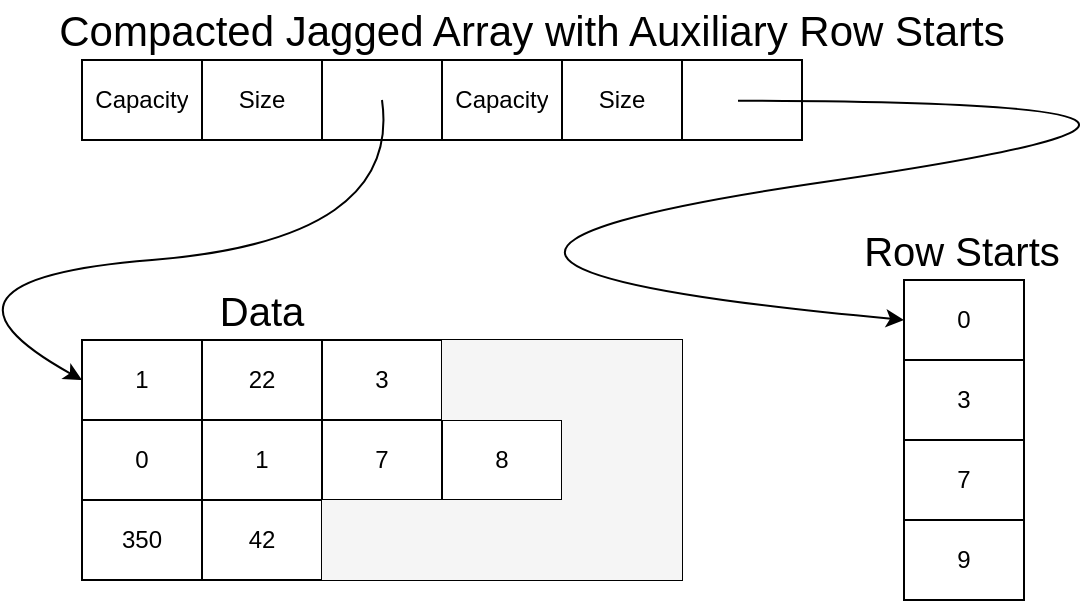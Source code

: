 <mxfile version="21.6.5" type="device">
  <diagram name="Page-1" id="VZIIqRRXdtm2IghGHygO">
    <mxGraphModel dx="794" dy="432" grid="1" gridSize="10" guides="1" tooltips="1" connect="1" arrows="1" fold="1" page="1" pageScale="1" pageWidth="1100" pageHeight="850" math="0" shadow="0">
      <root>
        <mxCell id="0" />
        <mxCell id="1" parent="0" />
        <mxCell id="r-kpO2r_kIpaQFfJDztc-1" value="" style="shape=table;startSize=0;container=1;collapsible=0;childLayout=tableLayout;" vertex="1" parent="1">
          <mxGeometry x="50" y="38" width="360" height="40" as="geometry" />
        </mxCell>
        <mxCell id="r-kpO2r_kIpaQFfJDztc-2" value="" style="shape=tableRow;horizontal=0;startSize=0;swimlaneHead=0;swimlaneBody=0;strokeColor=inherit;top=0;left=0;bottom=0;right=0;collapsible=0;dropTarget=0;fillColor=none;points=[[0,0.5],[1,0.5]];portConstraint=eastwest;" vertex="1" parent="r-kpO2r_kIpaQFfJDztc-1">
          <mxGeometry width="360" height="40" as="geometry" />
        </mxCell>
        <mxCell id="r-kpO2r_kIpaQFfJDztc-3" value="Capacity" style="shape=partialRectangle;html=1;whiteSpace=wrap;connectable=0;strokeColor=inherit;overflow=hidden;fillColor=none;top=0;left=0;bottom=0;right=0;pointerEvents=1;" vertex="1" parent="r-kpO2r_kIpaQFfJDztc-2">
          <mxGeometry width="60" height="40" as="geometry">
            <mxRectangle width="60" height="40" as="alternateBounds" />
          </mxGeometry>
        </mxCell>
        <mxCell id="r-kpO2r_kIpaQFfJDztc-4" value="Size" style="shape=partialRectangle;html=1;whiteSpace=wrap;connectable=0;strokeColor=inherit;overflow=hidden;fillColor=none;top=0;left=0;bottom=0;right=0;pointerEvents=1;" vertex="1" parent="r-kpO2r_kIpaQFfJDztc-2">
          <mxGeometry x="60" width="60" height="40" as="geometry">
            <mxRectangle width="60" height="40" as="alternateBounds" />
          </mxGeometry>
        </mxCell>
        <mxCell id="r-kpO2r_kIpaQFfJDztc-5" value="" style="shape=partialRectangle;html=1;whiteSpace=wrap;connectable=0;strokeColor=inherit;overflow=hidden;fillColor=none;top=0;left=0;bottom=0;right=0;pointerEvents=1;" vertex="1" parent="r-kpO2r_kIpaQFfJDztc-2">
          <mxGeometry x="120" width="60" height="40" as="geometry">
            <mxRectangle width="60" height="40" as="alternateBounds" />
          </mxGeometry>
        </mxCell>
        <mxCell id="r-kpO2r_kIpaQFfJDztc-6" value="Capacity" style="shape=partialRectangle;html=1;whiteSpace=wrap;connectable=0;strokeColor=inherit;overflow=hidden;fillColor=none;top=0;left=0;bottom=0;right=0;pointerEvents=1;" vertex="1" parent="r-kpO2r_kIpaQFfJDztc-2">
          <mxGeometry x="180" width="60" height="40" as="geometry">
            <mxRectangle width="60" height="40" as="alternateBounds" />
          </mxGeometry>
        </mxCell>
        <mxCell id="r-kpO2r_kIpaQFfJDztc-7" value="Size" style="shape=partialRectangle;html=1;whiteSpace=wrap;connectable=0;strokeColor=inherit;overflow=hidden;fillColor=none;top=0;left=0;bottom=0;right=0;pointerEvents=1;" vertex="1" parent="r-kpO2r_kIpaQFfJDztc-2">
          <mxGeometry x="240" width="60" height="40" as="geometry">
            <mxRectangle width="60" height="40" as="alternateBounds" />
          </mxGeometry>
        </mxCell>
        <mxCell id="r-kpO2r_kIpaQFfJDztc-8" style="shape=partialRectangle;html=1;whiteSpace=wrap;connectable=0;strokeColor=inherit;overflow=hidden;fillColor=none;top=0;left=0;bottom=0;right=0;pointerEvents=1;" vertex="1" parent="r-kpO2r_kIpaQFfJDztc-2">
          <mxGeometry x="300" width="60" height="40" as="geometry">
            <mxRectangle width="60" height="40" as="alternateBounds" />
          </mxGeometry>
        </mxCell>
        <mxCell id="r-kpO2r_kIpaQFfJDztc-9" value="" style="curved=1;endArrow=classic;html=1;rounded=0;entryX=0;entryY=0.5;entryDx=0;entryDy=0;" edge="1" parent="1">
          <mxGeometry width="50" height="50" relative="1" as="geometry">
            <mxPoint x="200" y="58" as="sourcePoint" />
            <mxPoint x="50" y="198" as="targetPoint" />
            <Array as="points">
              <mxPoint x="210" y="128" />
              <mxPoint x="-40" y="148" />
            </Array>
          </mxGeometry>
        </mxCell>
        <mxCell id="r-kpO2r_kIpaQFfJDztc-10" value="&lt;font style=&quot;font-size: 21px;&quot;&gt;Compacted Jagged Array with Auxiliary Row Starts&lt;br&gt;&lt;/font&gt;" style="text;html=1;strokeColor=none;fillColor=none;align=center;verticalAlign=middle;whiteSpace=wrap;rounded=0;" vertex="1" parent="1">
          <mxGeometry x="10" y="8" width="530" height="30" as="geometry" />
        </mxCell>
        <mxCell id="r-kpO2r_kIpaQFfJDztc-11" value="" style="shape=table;startSize=0;container=1;collapsible=0;childLayout=tableLayout;" vertex="1" parent="1">
          <mxGeometry x="50" y="178" width="300" height="120" as="geometry" />
        </mxCell>
        <mxCell id="r-kpO2r_kIpaQFfJDztc-12" value="" style="shape=tableRow;horizontal=0;startSize=0;swimlaneHead=0;swimlaneBody=0;strokeColor=inherit;top=0;left=0;bottom=0;right=0;collapsible=0;dropTarget=0;fillColor=none;points=[[0,0.5],[1,0.5]];portConstraint=eastwest;" vertex="1" parent="r-kpO2r_kIpaQFfJDztc-11">
          <mxGeometry width="300" height="40" as="geometry" />
        </mxCell>
        <mxCell id="r-kpO2r_kIpaQFfJDztc-13" value="1" style="shape=partialRectangle;html=1;whiteSpace=wrap;connectable=0;strokeColor=inherit;overflow=hidden;fillColor=none;top=0;left=0;bottom=0;right=0;pointerEvents=1;" vertex="1" parent="r-kpO2r_kIpaQFfJDztc-12">
          <mxGeometry width="60" height="40" as="geometry">
            <mxRectangle width="60" height="40" as="alternateBounds" />
          </mxGeometry>
        </mxCell>
        <mxCell id="r-kpO2r_kIpaQFfJDztc-14" value="22" style="shape=partialRectangle;html=1;whiteSpace=wrap;connectable=0;strokeColor=inherit;overflow=hidden;fillColor=none;top=0;left=0;bottom=0;right=0;pointerEvents=1;" vertex="1" parent="r-kpO2r_kIpaQFfJDztc-12">
          <mxGeometry x="60" width="60" height="40" as="geometry">
            <mxRectangle width="60" height="40" as="alternateBounds" />
          </mxGeometry>
        </mxCell>
        <mxCell id="r-kpO2r_kIpaQFfJDztc-15" value="3" style="shape=partialRectangle;html=1;whiteSpace=wrap;connectable=0;strokeColor=inherit;overflow=hidden;fillColor=none;top=0;left=0;bottom=0;right=0;pointerEvents=1;" vertex="1" parent="r-kpO2r_kIpaQFfJDztc-12">
          <mxGeometry x="120" width="60" height="40" as="geometry">
            <mxRectangle width="60" height="40" as="alternateBounds" />
          </mxGeometry>
        </mxCell>
        <mxCell id="r-kpO2r_kIpaQFfJDztc-16" value="" style="shape=partialRectangle;html=1;whiteSpace=wrap;connectable=0;strokeColor=#666666;overflow=hidden;fillColor=#f5f5f5;top=0;left=0;bottom=0;right=0;pointerEvents=1;fontColor=#333333;" vertex="1" parent="r-kpO2r_kIpaQFfJDztc-12">
          <mxGeometry x="180" width="60" height="40" as="geometry">
            <mxRectangle width="60" height="40" as="alternateBounds" />
          </mxGeometry>
        </mxCell>
        <mxCell id="r-kpO2r_kIpaQFfJDztc-17" value="" style="shape=partialRectangle;html=1;whiteSpace=wrap;connectable=0;strokeColor=#666666;overflow=hidden;fillColor=#f5f5f5;top=0;left=0;bottom=0;right=0;pointerEvents=1;fontColor=#333333;" vertex="1" parent="r-kpO2r_kIpaQFfJDztc-12">
          <mxGeometry x="240" width="60" height="40" as="geometry">
            <mxRectangle width="60" height="40" as="alternateBounds" />
          </mxGeometry>
        </mxCell>
        <mxCell id="r-kpO2r_kIpaQFfJDztc-18" value="" style="shape=tableRow;horizontal=0;startSize=0;swimlaneHead=0;swimlaneBody=0;strokeColor=inherit;top=0;left=0;bottom=0;right=0;collapsible=0;dropTarget=0;fillColor=none;points=[[0,0.5],[1,0.5]];portConstraint=eastwest;" vertex="1" parent="r-kpO2r_kIpaQFfJDztc-11">
          <mxGeometry y="40" width="300" height="40" as="geometry" />
        </mxCell>
        <mxCell id="r-kpO2r_kIpaQFfJDztc-19" value="0" style="shape=partialRectangle;html=1;whiteSpace=wrap;connectable=0;strokeColor=inherit;overflow=hidden;fillColor=none;top=0;left=0;bottom=0;right=0;pointerEvents=1;" vertex="1" parent="r-kpO2r_kIpaQFfJDztc-18">
          <mxGeometry width="60" height="40" as="geometry">
            <mxRectangle width="60" height="40" as="alternateBounds" />
          </mxGeometry>
        </mxCell>
        <mxCell id="r-kpO2r_kIpaQFfJDztc-20" value="1" style="shape=partialRectangle;html=1;whiteSpace=wrap;connectable=0;strokeColor=inherit;overflow=hidden;fillColor=none;top=0;left=0;bottom=0;right=0;pointerEvents=1;" vertex="1" parent="r-kpO2r_kIpaQFfJDztc-18">
          <mxGeometry x="60" width="60" height="40" as="geometry">
            <mxRectangle width="60" height="40" as="alternateBounds" />
          </mxGeometry>
        </mxCell>
        <mxCell id="r-kpO2r_kIpaQFfJDztc-21" value="7" style="shape=partialRectangle;html=1;whiteSpace=wrap;connectable=0;strokeColor=inherit;overflow=hidden;fillColor=none;top=0;left=0;bottom=0;right=0;pointerEvents=1;" vertex="1" parent="r-kpO2r_kIpaQFfJDztc-18">
          <mxGeometry x="120" width="60" height="40" as="geometry">
            <mxRectangle width="60" height="40" as="alternateBounds" />
          </mxGeometry>
        </mxCell>
        <mxCell id="r-kpO2r_kIpaQFfJDztc-22" value="8" style="shape=partialRectangle;html=1;whiteSpace=wrap;connectable=0;strokeColor=inherit;overflow=hidden;fillColor=none;top=0;left=0;bottom=0;right=0;pointerEvents=1;" vertex="1" parent="r-kpO2r_kIpaQFfJDztc-18">
          <mxGeometry x="180" width="60" height="40" as="geometry">
            <mxRectangle width="60" height="40" as="alternateBounds" />
          </mxGeometry>
        </mxCell>
        <mxCell id="r-kpO2r_kIpaQFfJDztc-23" value="" style="shape=partialRectangle;html=1;whiteSpace=wrap;connectable=0;strokeColor=#666666;overflow=hidden;fillColor=#f5f5f5;top=0;left=0;bottom=0;right=0;pointerEvents=1;fontColor=#333333;" vertex="1" parent="r-kpO2r_kIpaQFfJDztc-18">
          <mxGeometry x="240" width="60" height="40" as="geometry">
            <mxRectangle width="60" height="40" as="alternateBounds" />
          </mxGeometry>
        </mxCell>
        <mxCell id="r-kpO2r_kIpaQFfJDztc-24" value="" style="shape=tableRow;horizontal=0;startSize=0;swimlaneHead=0;swimlaneBody=0;strokeColor=inherit;top=0;left=0;bottom=0;right=0;collapsible=0;dropTarget=0;fillColor=none;points=[[0,0.5],[1,0.5]];portConstraint=eastwest;" vertex="1" parent="r-kpO2r_kIpaQFfJDztc-11">
          <mxGeometry y="80" width="300" height="40" as="geometry" />
        </mxCell>
        <mxCell id="r-kpO2r_kIpaQFfJDztc-25" value="350" style="shape=partialRectangle;html=1;whiteSpace=wrap;connectable=0;strokeColor=inherit;overflow=hidden;fillColor=none;top=0;left=0;bottom=0;right=0;pointerEvents=1;" vertex="1" parent="r-kpO2r_kIpaQFfJDztc-24">
          <mxGeometry width="60" height="40" as="geometry">
            <mxRectangle width="60" height="40" as="alternateBounds" />
          </mxGeometry>
        </mxCell>
        <mxCell id="r-kpO2r_kIpaQFfJDztc-26" value="42" style="shape=partialRectangle;html=1;whiteSpace=wrap;connectable=0;strokeColor=inherit;overflow=hidden;fillColor=none;top=0;left=0;bottom=0;right=0;pointerEvents=1;" vertex="1" parent="r-kpO2r_kIpaQFfJDztc-24">
          <mxGeometry x="60" width="60" height="40" as="geometry">
            <mxRectangle width="60" height="40" as="alternateBounds" />
          </mxGeometry>
        </mxCell>
        <mxCell id="r-kpO2r_kIpaQFfJDztc-27" value="" style="shape=partialRectangle;html=1;whiteSpace=wrap;connectable=0;strokeColor=#666666;overflow=hidden;fillColor=#f5f5f5;top=0;left=0;bottom=0;right=0;pointerEvents=1;fontColor=#333333;" vertex="1" parent="r-kpO2r_kIpaQFfJDztc-24">
          <mxGeometry x="120" width="60" height="40" as="geometry">
            <mxRectangle width="60" height="40" as="alternateBounds" />
          </mxGeometry>
        </mxCell>
        <mxCell id="r-kpO2r_kIpaQFfJDztc-28" value="" style="shape=partialRectangle;html=1;whiteSpace=wrap;connectable=0;strokeColor=#666666;overflow=hidden;fillColor=#f5f5f5;top=0;left=0;bottom=0;right=0;pointerEvents=1;fontColor=#333333;" vertex="1" parent="r-kpO2r_kIpaQFfJDztc-24">
          <mxGeometry x="180" width="60" height="40" as="geometry">
            <mxRectangle width="60" height="40" as="alternateBounds" />
          </mxGeometry>
        </mxCell>
        <mxCell id="r-kpO2r_kIpaQFfJDztc-29" value="" style="shape=partialRectangle;html=1;whiteSpace=wrap;connectable=0;strokeColor=#666666;overflow=hidden;fillColor=#f5f5f5;top=0;left=0;bottom=0;right=0;pointerEvents=1;fontColor=#333333;" vertex="1" parent="r-kpO2r_kIpaQFfJDztc-24">
          <mxGeometry x="240" width="60" height="40" as="geometry">
            <mxRectangle width="60" height="40" as="alternateBounds" />
          </mxGeometry>
        </mxCell>
        <mxCell id="r-kpO2r_kIpaQFfJDztc-30" value="" style="shape=table;startSize=0;container=1;collapsible=0;childLayout=tableLayout;" vertex="1" parent="1">
          <mxGeometry x="461" y="148" width="60" height="160" as="geometry" />
        </mxCell>
        <mxCell id="r-kpO2r_kIpaQFfJDztc-31" value="" style="shape=tableRow;horizontal=0;startSize=0;swimlaneHead=0;swimlaneBody=0;strokeColor=inherit;top=0;left=0;bottom=0;right=0;collapsible=0;dropTarget=0;fillColor=none;points=[[0,0.5],[1,0.5]];portConstraint=eastwest;" vertex="1" parent="r-kpO2r_kIpaQFfJDztc-30">
          <mxGeometry width="60" height="40" as="geometry" />
        </mxCell>
        <mxCell id="r-kpO2r_kIpaQFfJDztc-32" value="0" style="shape=partialRectangle;html=1;whiteSpace=wrap;connectable=0;strokeColor=inherit;overflow=hidden;fillColor=none;top=0;left=0;bottom=0;right=0;pointerEvents=1;" vertex="1" parent="r-kpO2r_kIpaQFfJDztc-31">
          <mxGeometry width="60" height="40" as="geometry">
            <mxRectangle width="60" height="40" as="alternateBounds" />
          </mxGeometry>
        </mxCell>
        <mxCell id="r-kpO2r_kIpaQFfJDztc-33" value="" style="shape=tableRow;horizontal=0;startSize=0;swimlaneHead=0;swimlaneBody=0;strokeColor=inherit;top=0;left=0;bottom=0;right=0;collapsible=0;dropTarget=0;fillColor=none;points=[[0,0.5],[1,0.5]];portConstraint=eastwest;" vertex="1" parent="r-kpO2r_kIpaQFfJDztc-30">
          <mxGeometry y="40" width="60" height="40" as="geometry" />
        </mxCell>
        <mxCell id="r-kpO2r_kIpaQFfJDztc-34" value="3" style="shape=partialRectangle;html=1;whiteSpace=wrap;connectable=0;strokeColor=inherit;overflow=hidden;fillColor=none;top=0;left=0;bottom=0;right=0;pointerEvents=1;" vertex="1" parent="r-kpO2r_kIpaQFfJDztc-33">
          <mxGeometry width="60" height="40" as="geometry">
            <mxRectangle width="60" height="40" as="alternateBounds" />
          </mxGeometry>
        </mxCell>
        <mxCell id="r-kpO2r_kIpaQFfJDztc-35" value="" style="shape=tableRow;horizontal=0;startSize=0;swimlaneHead=0;swimlaneBody=0;strokeColor=inherit;top=0;left=0;bottom=0;right=0;collapsible=0;dropTarget=0;fillColor=none;points=[[0,0.5],[1,0.5]];portConstraint=eastwest;" vertex="1" parent="r-kpO2r_kIpaQFfJDztc-30">
          <mxGeometry y="80" width="60" height="40" as="geometry" />
        </mxCell>
        <mxCell id="r-kpO2r_kIpaQFfJDztc-36" value="7" style="shape=partialRectangle;html=1;whiteSpace=wrap;connectable=0;strokeColor=inherit;overflow=hidden;fillColor=none;top=0;left=0;bottom=0;right=0;pointerEvents=1;" vertex="1" parent="r-kpO2r_kIpaQFfJDztc-35">
          <mxGeometry width="60" height="40" as="geometry">
            <mxRectangle width="60" height="40" as="alternateBounds" />
          </mxGeometry>
        </mxCell>
        <mxCell id="r-kpO2r_kIpaQFfJDztc-40" style="shape=tableRow;horizontal=0;startSize=0;swimlaneHead=0;swimlaneBody=0;strokeColor=inherit;top=0;left=0;bottom=0;right=0;collapsible=0;dropTarget=0;fillColor=none;points=[[0,0.5],[1,0.5]];portConstraint=eastwest;" vertex="1" parent="r-kpO2r_kIpaQFfJDztc-30">
          <mxGeometry y="120" width="60" height="40" as="geometry" />
        </mxCell>
        <mxCell id="r-kpO2r_kIpaQFfJDztc-41" value="&lt;div&gt;9&lt;/div&gt;" style="shape=partialRectangle;html=1;whiteSpace=wrap;connectable=0;strokeColor=inherit;overflow=hidden;fillColor=none;top=0;left=0;bottom=0;right=0;pointerEvents=1;" vertex="1" parent="r-kpO2r_kIpaQFfJDztc-40">
          <mxGeometry width="60" height="40" as="geometry">
            <mxRectangle width="60" height="40" as="alternateBounds" />
          </mxGeometry>
        </mxCell>
        <mxCell id="r-kpO2r_kIpaQFfJDztc-37" value="" style="curved=1;endArrow=classic;html=1;rounded=0;entryX=0;entryY=0.5;entryDx=0;entryDy=0;" edge="1" parent="1" target="r-kpO2r_kIpaQFfJDztc-31">
          <mxGeometry width="50" height="50" relative="1" as="geometry">
            <mxPoint x="378" y="58.361" as="sourcePoint" />
            <mxPoint x="429" y="168" as="targetPoint" />
            <Array as="points">
              <mxPoint x="696" y="59" />
              <mxPoint x="146" y="139" />
            </Array>
          </mxGeometry>
        </mxCell>
        <mxCell id="r-kpO2r_kIpaQFfJDztc-38" value="&lt;font style=&quot;font-size: 20px;&quot;&gt;Data&lt;/font&gt;" style="text;html=1;strokeColor=none;fillColor=none;align=center;verticalAlign=middle;whiteSpace=wrap;rounded=0;" vertex="1" parent="1">
          <mxGeometry x="70" y="148" width="140" height="30" as="geometry" />
        </mxCell>
        <mxCell id="r-kpO2r_kIpaQFfJDztc-39" value="&lt;font style=&quot;font-size: 20px;&quot;&gt;Row Starts&lt;br&gt;&lt;/font&gt;" style="text;html=1;strokeColor=none;fillColor=none;align=center;verticalAlign=middle;whiteSpace=wrap;rounded=0;" vertex="1" parent="1">
          <mxGeometry x="435" y="118" width="110" height="30" as="geometry" />
        </mxCell>
      </root>
    </mxGraphModel>
  </diagram>
</mxfile>
